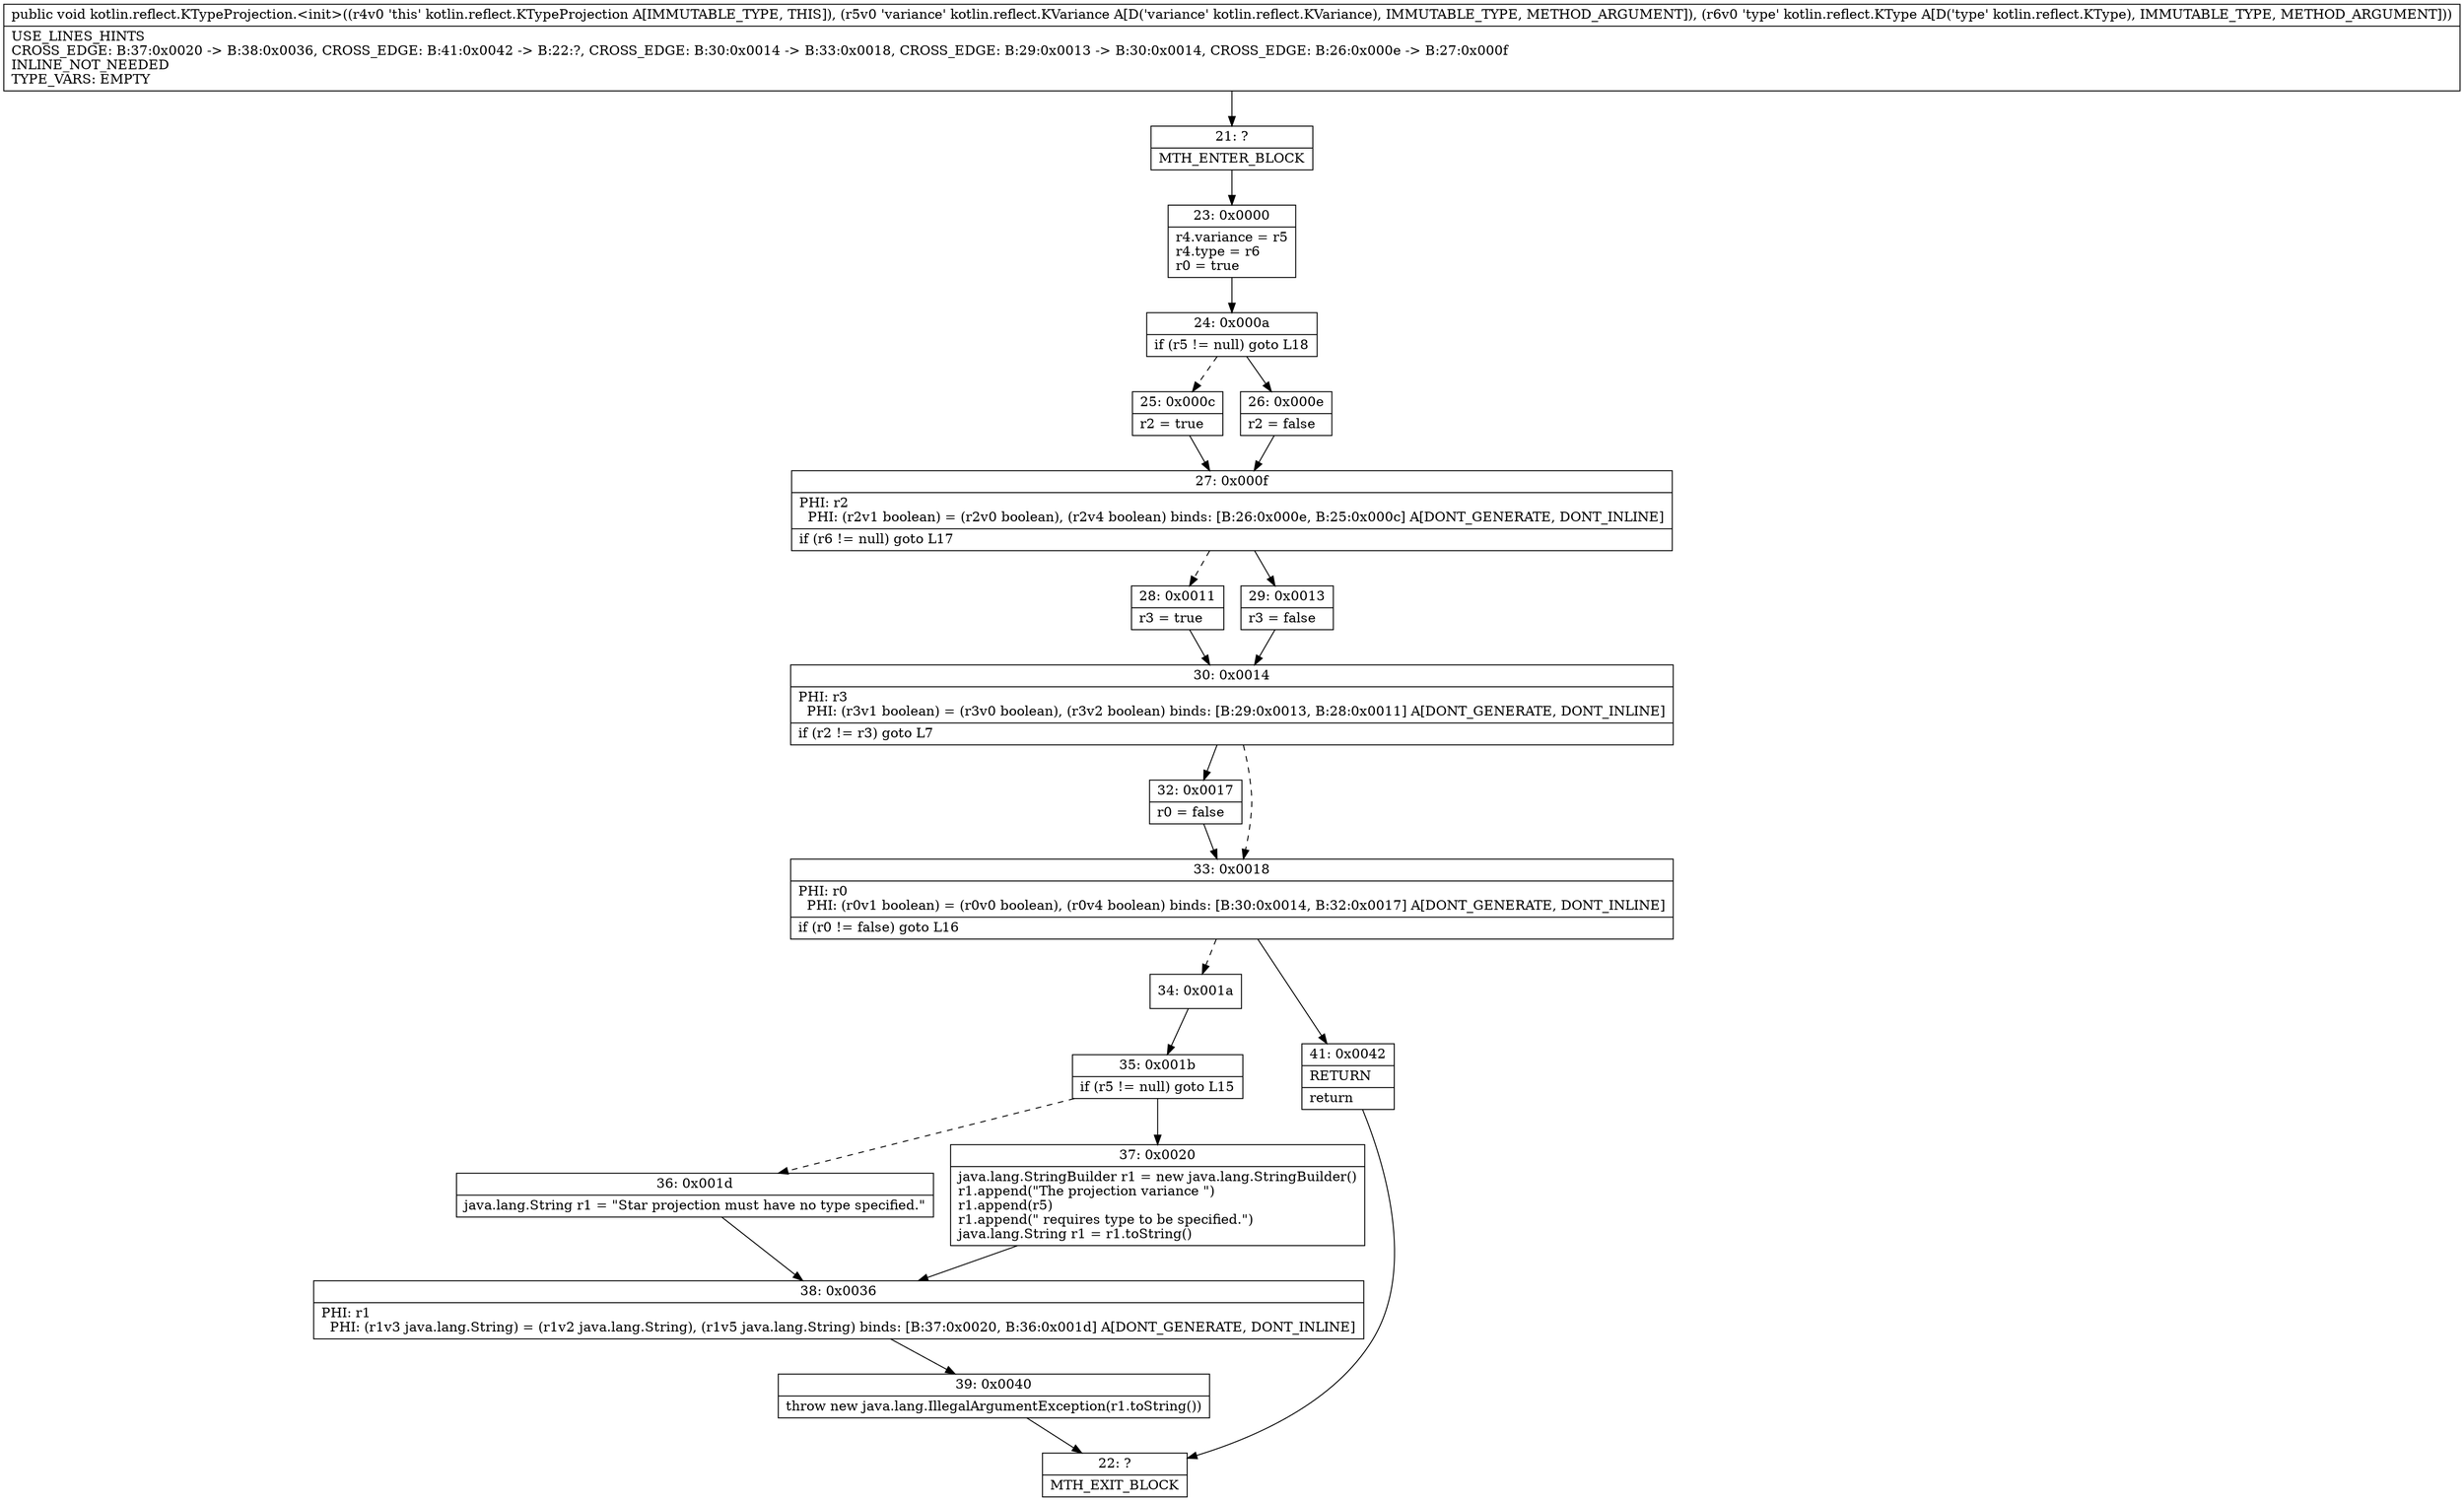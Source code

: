 digraph "CFG forkotlin.reflect.KTypeProjection.\<init\>(Lkotlin\/reflect\/KVariance;Lkotlin\/reflect\/KType;)V" {
Node_21 [shape=record,label="{21\:\ ?|MTH_ENTER_BLOCK\l}"];
Node_23 [shape=record,label="{23\:\ 0x0000|r4.variance = r5\lr4.type = r6\lr0 = true\l}"];
Node_24 [shape=record,label="{24\:\ 0x000a|if (r5 != null) goto L18\l}"];
Node_25 [shape=record,label="{25\:\ 0x000c|r2 = true\l}"];
Node_27 [shape=record,label="{27\:\ 0x000f|PHI: r2 \l  PHI: (r2v1 boolean) = (r2v0 boolean), (r2v4 boolean) binds: [B:26:0x000e, B:25:0x000c] A[DONT_GENERATE, DONT_INLINE]\l|if (r6 != null) goto L17\l}"];
Node_28 [shape=record,label="{28\:\ 0x0011|r3 = true\l}"];
Node_30 [shape=record,label="{30\:\ 0x0014|PHI: r3 \l  PHI: (r3v1 boolean) = (r3v0 boolean), (r3v2 boolean) binds: [B:29:0x0013, B:28:0x0011] A[DONT_GENERATE, DONT_INLINE]\l|if (r2 != r3) goto L7\l}"];
Node_32 [shape=record,label="{32\:\ 0x0017|r0 = false\l}"];
Node_33 [shape=record,label="{33\:\ 0x0018|PHI: r0 \l  PHI: (r0v1 boolean) = (r0v0 boolean), (r0v4 boolean) binds: [B:30:0x0014, B:32:0x0017] A[DONT_GENERATE, DONT_INLINE]\l|if (r0 != false) goto L16\l}"];
Node_34 [shape=record,label="{34\:\ 0x001a}"];
Node_35 [shape=record,label="{35\:\ 0x001b|if (r5 != null) goto L15\l}"];
Node_36 [shape=record,label="{36\:\ 0x001d|java.lang.String r1 = \"Star projection must have no type specified.\"\l}"];
Node_38 [shape=record,label="{38\:\ 0x0036|PHI: r1 \l  PHI: (r1v3 java.lang.String) = (r1v2 java.lang.String), (r1v5 java.lang.String) binds: [B:37:0x0020, B:36:0x001d] A[DONT_GENERATE, DONT_INLINE]\l}"];
Node_39 [shape=record,label="{39\:\ 0x0040|throw new java.lang.IllegalArgumentException(r1.toString())\l}"];
Node_22 [shape=record,label="{22\:\ ?|MTH_EXIT_BLOCK\l}"];
Node_37 [shape=record,label="{37\:\ 0x0020|java.lang.StringBuilder r1 = new java.lang.StringBuilder()\lr1.append(\"The projection variance \")\lr1.append(r5)\lr1.append(\" requires type to be specified.\")\ljava.lang.String r1 = r1.toString()\l}"];
Node_41 [shape=record,label="{41\:\ 0x0042|RETURN\l|return\l}"];
Node_29 [shape=record,label="{29\:\ 0x0013|r3 = false\l}"];
Node_26 [shape=record,label="{26\:\ 0x000e|r2 = false\l}"];
MethodNode[shape=record,label="{public void kotlin.reflect.KTypeProjection.\<init\>((r4v0 'this' kotlin.reflect.KTypeProjection A[IMMUTABLE_TYPE, THIS]), (r5v0 'variance' kotlin.reflect.KVariance A[D('variance' kotlin.reflect.KVariance), IMMUTABLE_TYPE, METHOD_ARGUMENT]), (r6v0 'type' kotlin.reflect.KType A[D('type' kotlin.reflect.KType), IMMUTABLE_TYPE, METHOD_ARGUMENT]))  | USE_LINES_HINTS\lCROSS_EDGE: B:37:0x0020 \-\> B:38:0x0036, CROSS_EDGE: B:41:0x0042 \-\> B:22:?, CROSS_EDGE: B:30:0x0014 \-\> B:33:0x0018, CROSS_EDGE: B:29:0x0013 \-\> B:30:0x0014, CROSS_EDGE: B:26:0x000e \-\> B:27:0x000f\lINLINE_NOT_NEEDED\lTYPE_VARS: EMPTY\l}"];
MethodNode -> Node_21;Node_21 -> Node_23;
Node_23 -> Node_24;
Node_24 -> Node_25[style=dashed];
Node_24 -> Node_26;
Node_25 -> Node_27;
Node_27 -> Node_28[style=dashed];
Node_27 -> Node_29;
Node_28 -> Node_30;
Node_30 -> Node_32;
Node_30 -> Node_33[style=dashed];
Node_32 -> Node_33;
Node_33 -> Node_34[style=dashed];
Node_33 -> Node_41;
Node_34 -> Node_35;
Node_35 -> Node_36[style=dashed];
Node_35 -> Node_37;
Node_36 -> Node_38;
Node_38 -> Node_39;
Node_39 -> Node_22;
Node_37 -> Node_38;
Node_41 -> Node_22;
Node_29 -> Node_30;
Node_26 -> Node_27;
}

